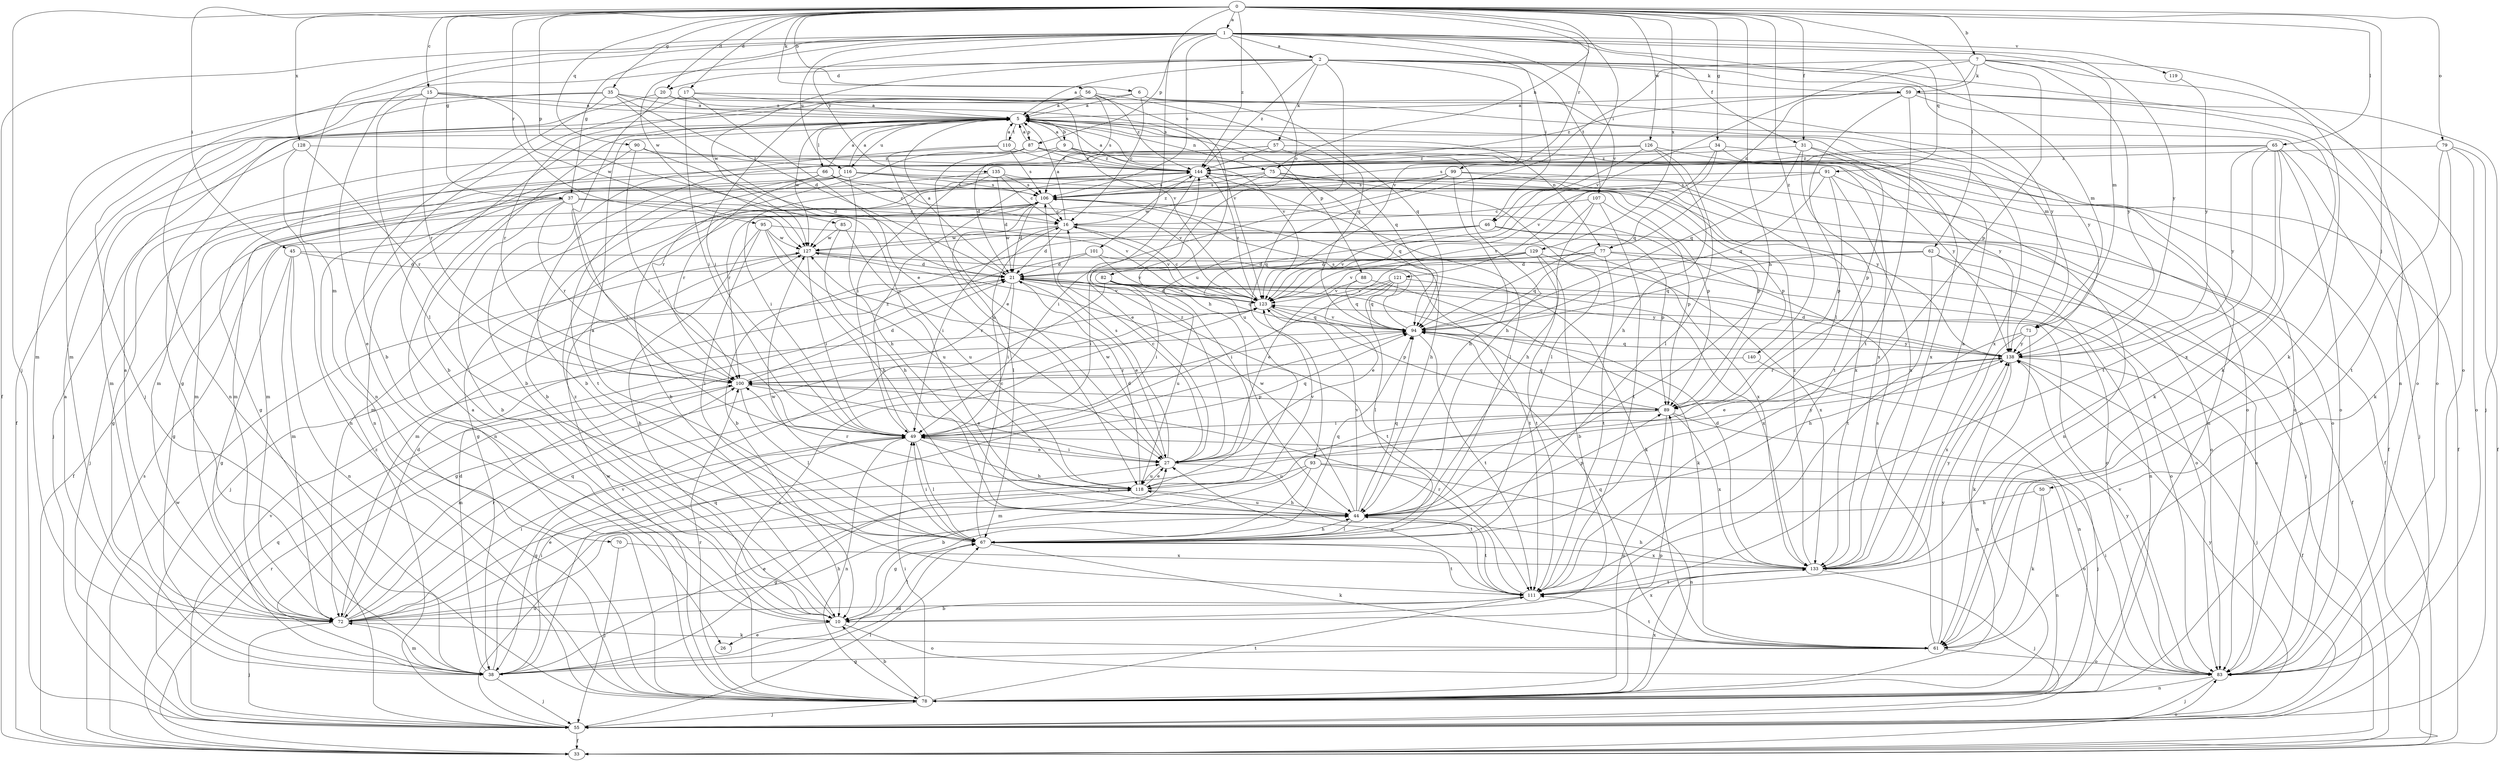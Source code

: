 strict digraph  {
0;
1;
2;
5;
6;
7;
9;
10;
15;
16;
17;
20;
21;
26;
27;
31;
33;
34;
35;
37;
38;
44;
45;
46;
49;
50;
55;
56;
57;
59;
61;
62;
65;
66;
67;
70;
71;
72;
75;
77;
78;
79;
82;
83;
85;
87;
88;
89;
90;
91;
93;
94;
95;
99;
100;
101;
106;
107;
110;
111;
116;
118;
119;
121;
123;
126;
127;
128;
129;
133;
135;
138;
140;
144;
0 -> 1  [label=a];
0 -> 6  [label=b];
0 -> 7  [label=b];
0 -> 15  [label=c];
0 -> 17  [label=d];
0 -> 20  [label=d];
0 -> 31  [label=f];
0 -> 34  [label=g];
0 -> 35  [label=g];
0 -> 37  [label=g];
0 -> 44  [label=h];
0 -> 45  [label=i];
0 -> 46  [label=i];
0 -> 50  [label=j];
0 -> 55  [label=j];
0 -> 56  [label=k];
0 -> 62  [label=l];
0 -> 65  [label=l];
0 -> 75  [label=n];
0 -> 79  [label=o];
0 -> 85  [label=p];
0 -> 90  [label=q];
0 -> 95  [label=r];
0 -> 99  [label=r];
0 -> 101  [label=s];
0 -> 126  [label=w];
0 -> 128  [label=x];
0 -> 129  [label=x];
0 -> 140  [label=z];
0 -> 144  [label=z];
1 -> 2  [label=a];
1 -> 26  [label=e];
1 -> 31  [label=f];
1 -> 33  [label=f];
1 -> 37  [label=g];
1 -> 46  [label=i];
1 -> 70  [label=m];
1 -> 71  [label=m];
1 -> 82  [label=o];
1 -> 87  [label=p];
1 -> 91  [label=q];
1 -> 106  [label=s];
1 -> 116  [label=u];
1 -> 119  [label=v];
1 -> 121  [label=v];
1 -> 127  [label=w];
1 -> 135  [label=y];
1 -> 138  [label=y];
2 -> 5  [label=a];
2 -> 20  [label=d];
2 -> 55  [label=j];
2 -> 57  [label=k];
2 -> 59  [label=k];
2 -> 71  [label=m];
2 -> 83  [label=o];
2 -> 93  [label=q];
2 -> 107  [label=t];
2 -> 123  [label=v];
2 -> 127  [label=w];
2 -> 138  [label=y];
2 -> 144  [label=z];
5 -> 9  [label=b];
5 -> 10  [label=b];
5 -> 66  [label=l];
5 -> 75  [label=n];
5 -> 77  [label=n];
5 -> 87  [label=p];
5 -> 88  [label=p];
5 -> 94  [label=q];
5 -> 110  [label=t];
5 -> 116  [label=u];
5 -> 123  [label=v];
5 -> 127  [label=w];
5 -> 133  [label=x];
6 -> 5  [label=a];
6 -> 16  [label=c];
6 -> 38  [label=g];
6 -> 71  [label=m];
6 -> 138  [label=y];
7 -> 59  [label=k];
7 -> 61  [label=k];
7 -> 77  [label=n];
7 -> 78  [label=n];
7 -> 89  [label=p];
7 -> 118  [label=u];
7 -> 123  [label=v];
7 -> 138  [label=y];
9 -> 5  [label=a];
9 -> 21  [label=d];
9 -> 83  [label=o];
9 -> 100  [label=r];
9 -> 133  [label=x];
9 -> 144  [label=z];
10 -> 26  [label=e];
10 -> 67  [label=l];
10 -> 83  [label=o];
10 -> 133  [label=x];
10 -> 144  [label=z];
15 -> 5  [label=a];
15 -> 67  [label=l];
15 -> 72  [label=m];
15 -> 100  [label=r];
15 -> 123  [label=v];
15 -> 127  [label=w];
16 -> 5  [label=a];
16 -> 21  [label=d];
16 -> 49  [label=i];
16 -> 83  [label=o];
16 -> 123  [label=v];
16 -> 127  [label=w];
16 -> 144  [label=z];
17 -> 5  [label=a];
17 -> 27  [label=e];
17 -> 49  [label=i];
17 -> 78  [label=n];
17 -> 83  [label=o];
20 -> 5  [label=a];
20 -> 33  [label=f];
20 -> 94  [label=q];
20 -> 100  [label=r];
21 -> 5  [label=a];
21 -> 27  [label=e];
21 -> 49  [label=i];
21 -> 83  [label=o];
21 -> 100  [label=r];
21 -> 111  [label=t];
21 -> 123  [label=v];
27 -> 16  [label=c];
27 -> 49  [label=i];
27 -> 106  [label=s];
27 -> 111  [label=t];
27 -> 118  [label=u];
27 -> 127  [label=w];
27 -> 138  [label=y];
27 -> 144  [label=z];
31 -> 89  [label=p];
31 -> 94  [label=q];
31 -> 111  [label=t];
31 -> 133  [label=x];
31 -> 144  [label=z];
33 -> 83  [label=o];
33 -> 94  [label=q];
33 -> 100  [label=r];
33 -> 106  [label=s];
33 -> 127  [label=w];
34 -> 78  [label=n];
34 -> 94  [label=q];
34 -> 123  [label=v];
34 -> 138  [label=y];
34 -> 144  [label=z];
35 -> 5  [label=a];
35 -> 10  [label=b];
35 -> 21  [label=d];
35 -> 72  [label=m];
35 -> 78  [label=n];
35 -> 118  [label=u];
35 -> 123  [label=v];
37 -> 10  [label=b];
37 -> 16  [label=c];
37 -> 38  [label=g];
37 -> 49  [label=i];
37 -> 55  [label=j];
37 -> 100  [label=r];
37 -> 123  [label=v];
38 -> 5  [label=a];
38 -> 21  [label=d];
38 -> 27  [label=e];
38 -> 49  [label=i];
38 -> 55  [label=j];
38 -> 67  [label=l];
38 -> 72  [label=m];
38 -> 94  [label=q];
38 -> 123  [label=v];
44 -> 67  [label=l];
44 -> 89  [label=p];
44 -> 94  [label=q];
44 -> 111  [label=t];
44 -> 118  [label=u];
44 -> 123  [label=v];
44 -> 127  [label=w];
45 -> 21  [label=d];
45 -> 38  [label=g];
45 -> 72  [label=m];
45 -> 78  [label=n];
45 -> 83  [label=o];
46 -> 10  [label=b];
46 -> 55  [label=j];
46 -> 89  [label=p];
46 -> 123  [label=v];
46 -> 127  [label=w];
49 -> 27  [label=e];
49 -> 38  [label=g];
49 -> 44  [label=h];
49 -> 67  [label=l];
49 -> 78  [label=n];
49 -> 94  [label=q];
49 -> 144  [label=z];
50 -> 44  [label=h];
50 -> 61  [label=k];
50 -> 78  [label=n];
55 -> 33  [label=f];
55 -> 67  [label=l];
55 -> 118  [label=u];
55 -> 123  [label=v];
55 -> 138  [label=y];
55 -> 144  [label=z];
56 -> 5  [label=a];
56 -> 44  [label=h];
56 -> 49  [label=i];
56 -> 94  [label=q];
56 -> 100  [label=r];
56 -> 106  [label=s];
56 -> 144  [label=z];
57 -> 10  [label=b];
57 -> 33  [label=f];
57 -> 44  [label=h];
57 -> 49  [label=i];
57 -> 144  [label=z];
59 -> 5  [label=a];
59 -> 55  [label=j];
59 -> 61  [label=k];
59 -> 67  [label=l];
59 -> 83  [label=o];
59 -> 111  [label=t];
59 -> 144  [label=z];
61 -> 38  [label=g];
61 -> 83  [label=o];
61 -> 94  [label=q];
61 -> 106  [label=s];
61 -> 111  [label=t];
61 -> 138  [label=y];
62 -> 21  [label=d];
62 -> 78  [label=n];
62 -> 83  [label=o];
62 -> 94  [label=q];
62 -> 111  [label=t];
65 -> 55  [label=j];
65 -> 61  [label=k];
65 -> 83  [label=o];
65 -> 106  [label=s];
65 -> 111  [label=t];
65 -> 133  [label=x];
65 -> 138  [label=y];
65 -> 144  [label=z];
66 -> 5  [label=a];
66 -> 16  [label=c];
66 -> 38  [label=g];
66 -> 100  [label=r];
66 -> 106  [label=s];
66 -> 111  [label=t];
66 -> 123  [label=v];
67 -> 5  [label=a];
67 -> 16  [label=c];
67 -> 44  [label=h];
67 -> 49  [label=i];
67 -> 61  [label=k];
67 -> 94  [label=q];
67 -> 111  [label=t];
67 -> 127  [label=w];
67 -> 133  [label=x];
70 -> 55  [label=j];
70 -> 133  [label=x];
71 -> 44  [label=h];
71 -> 61  [label=k];
71 -> 133  [label=x];
71 -> 138  [label=y];
72 -> 5  [label=a];
72 -> 21  [label=d];
72 -> 27  [label=e];
72 -> 44  [label=h];
72 -> 49  [label=i];
72 -> 55  [label=j];
72 -> 61  [label=k];
72 -> 94  [label=q];
72 -> 100  [label=r];
72 -> 138  [label=y];
75 -> 10  [label=b];
75 -> 33  [label=f];
75 -> 67  [label=l];
75 -> 94  [label=q];
75 -> 106  [label=s];
75 -> 127  [label=w];
77 -> 21  [label=d];
77 -> 33  [label=f];
77 -> 83  [label=o];
77 -> 94  [label=q];
77 -> 111  [label=t];
77 -> 123  [label=v];
78 -> 5  [label=a];
78 -> 10  [label=b];
78 -> 49  [label=i];
78 -> 55  [label=j];
78 -> 89  [label=p];
78 -> 100  [label=r];
78 -> 111  [label=t];
78 -> 123  [label=v];
78 -> 127  [label=w];
78 -> 133  [label=x];
79 -> 33  [label=f];
79 -> 61  [label=k];
79 -> 83  [label=o];
79 -> 111  [label=t];
79 -> 144  [label=z];
82 -> 38  [label=g];
82 -> 49  [label=i];
82 -> 94  [label=q];
82 -> 118  [label=u];
82 -> 123  [label=v];
82 -> 138  [label=y];
83 -> 49  [label=i];
83 -> 55  [label=j];
83 -> 78  [label=n];
83 -> 123  [label=v];
83 -> 138  [label=y];
85 -> 44  [label=h];
85 -> 118  [label=u];
85 -> 127  [label=w];
87 -> 5  [label=a];
87 -> 27  [label=e];
87 -> 55  [label=j];
87 -> 72  [label=m];
87 -> 83  [label=o];
87 -> 138  [label=y];
87 -> 144  [label=z];
88 -> 61  [label=k];
88 -> 94  [label=q];
88 -> 123  [label=v];
89 -> 49  [label=i];
89 -> 55  [label=j];
89 -> 72  [label=m];
89 -> 78  [label=n];
89 -> 94  [label=q];
89 -> 133  [label=x];
90 -> 21  [label=d];
90 -> 49  [label=i];
90 -> 78  [label=n];
90 -> 144  [label=z];
91 -> 72  [label=m];
91 -> 78  [label=n];
91 -> 89  [label=p];
91 -> 94  [label=q];
91 -> 106  [label=s];
91 -> 133  [label=x];
93 -> 10  [label=b];
93 -> 38  [label=g];
93 -> 78  [label=n];
93 -> 83  [label=o];
93 -> 118  [label=u];
94 -> 106  [label=s];
94 -> 111  [label=t];
94 -> 123  [label=v];
94 -> 138  [label=y];
95 -> 10  [label=b];
95 -> 44  [label=h];
95 -> 67  [label=l];
95 -> 118  [label=u];
95 -> 127  [label=w];
95 -> 133  [label=x];
99 -> 44  [label=h];
99 -> 49  [label=i];
99 -> 83  [label=o];
99 -> 100  [label=r];
99 -> 106  [label=s];
99 -> 133  [label=x];
100 -> 21  [label=d];
100 -> 27  [label=e];
100 -> 67  [label=l];
100 -> 72  [label=m];
100 -> 89  [label=p];
101 -> 21  [label=d];
101 -> 61  [label=k];
101 -> 72  [label=m];
101 -> 123  [label=v];
106 -> 16  [label=c];
106 -> 21  [label=d];
106 -> 33  [label=f];
106 -> 38  [label=g];
106 -> 44  [label=h];
106 -> 67  [label=l];
106 -> 72  [label=m];
107 -> 16  [label=c];
107 -> 44  [label=h];
107 -> 89  [label=p];
107 -> 111  [label=t];
107 -> 123  [label=v];
110 -> 5  [label=a];
110 -> 10  [label=b];
110 -> 106  [label=s];
110 -> 118  [label=u];
110 -> 144  [label=z];
111 -> 10  [label=b];
111 -> 27  [label=e];
111 -> 72  [label=m];
111 -> 100  [label=r];
116 -> 5  [label=a];
116 -> 10  [label=b];
116 -> 44  [label=h];
116 -> 72  [label=m];
116 -> 78  [label=n];
116 -> 89  [label=p];
116 -> 106  [label=s];
116 -> 138  [label=y];
118 -> 21  [label=d];
118 -> 27  [label=e];
118 -> 38  [label=g];
118 -> 44  [label=h];
118 -> 100  [label=r];
118 -> 123  [label=v];
119 -> 138  [label=y];
121 -> 27  [label=e];
121 -> 49  [label=i];
121 -> 67  [label=l];
121 -> 94  [label=q];
121 -> 123  [label=v];
121 -> 133  [label=x];
123 -> 16  [label=c];
123 -> 21  [label=d];
123 -> 89  [label=p];
123 -> 94  [label=q];
123 -> 144  [label=z];
126 -> 33  [label=f];
126 -> 38  [label=g];
126 -> 44  [label=h];
126 -> 67  [label=l];
126 -> 118  [label=u];
126 -> 144  [label=z];
127 -> 21  [label=d];
127 -> 49  [label=i];
127 -> 55  [label=j];
127 -> 111  [label=t];
128 -> 72  [label=m];
128 -> 78  [label=n];
128 -> 100  [label=r];
128 -> 144  [label=z];
129 -> 10  [label=b];
129 -> 21  [label=d];
129 -> 27  [label=e];
129 -> 49  [label=i];
129 -> 111  [label=t];
129 -> 133  [label=x];
133 -> 5  [label=a];
133 -> 21  [label=d];
133 -> 44  [label=h];
133 -> 55  [label=j];
133 -> 111  [label=t];
133 -> 138  [label=y];
133 -> 144  [label=z];
135 -> 16  [label=c];
135 -> 21  [label=d];
135 -> 49  [label=i];
135 -> 72  [label=m];
135 -> 89  [label=p];
135 -> 106  [label=s];
138 -> 21  [label=d];
138 -> 27  [label=e];
138 -> 33  [label=f];
138 -> 55  [label=j];
138 -> 78  [label=n];
138 -> 94  [label=q];
138 -> 100  [label=r];
140 -> 78  [label=n];
140 -> 100  [label=r];
144 -> 5  [label=a];
144 -> 27  [label=e];
144 -> 67  [label=l];
144 -> 83  [label=o];
144 -> 89  [label=p];
144 -> 106  [label=s];
}
